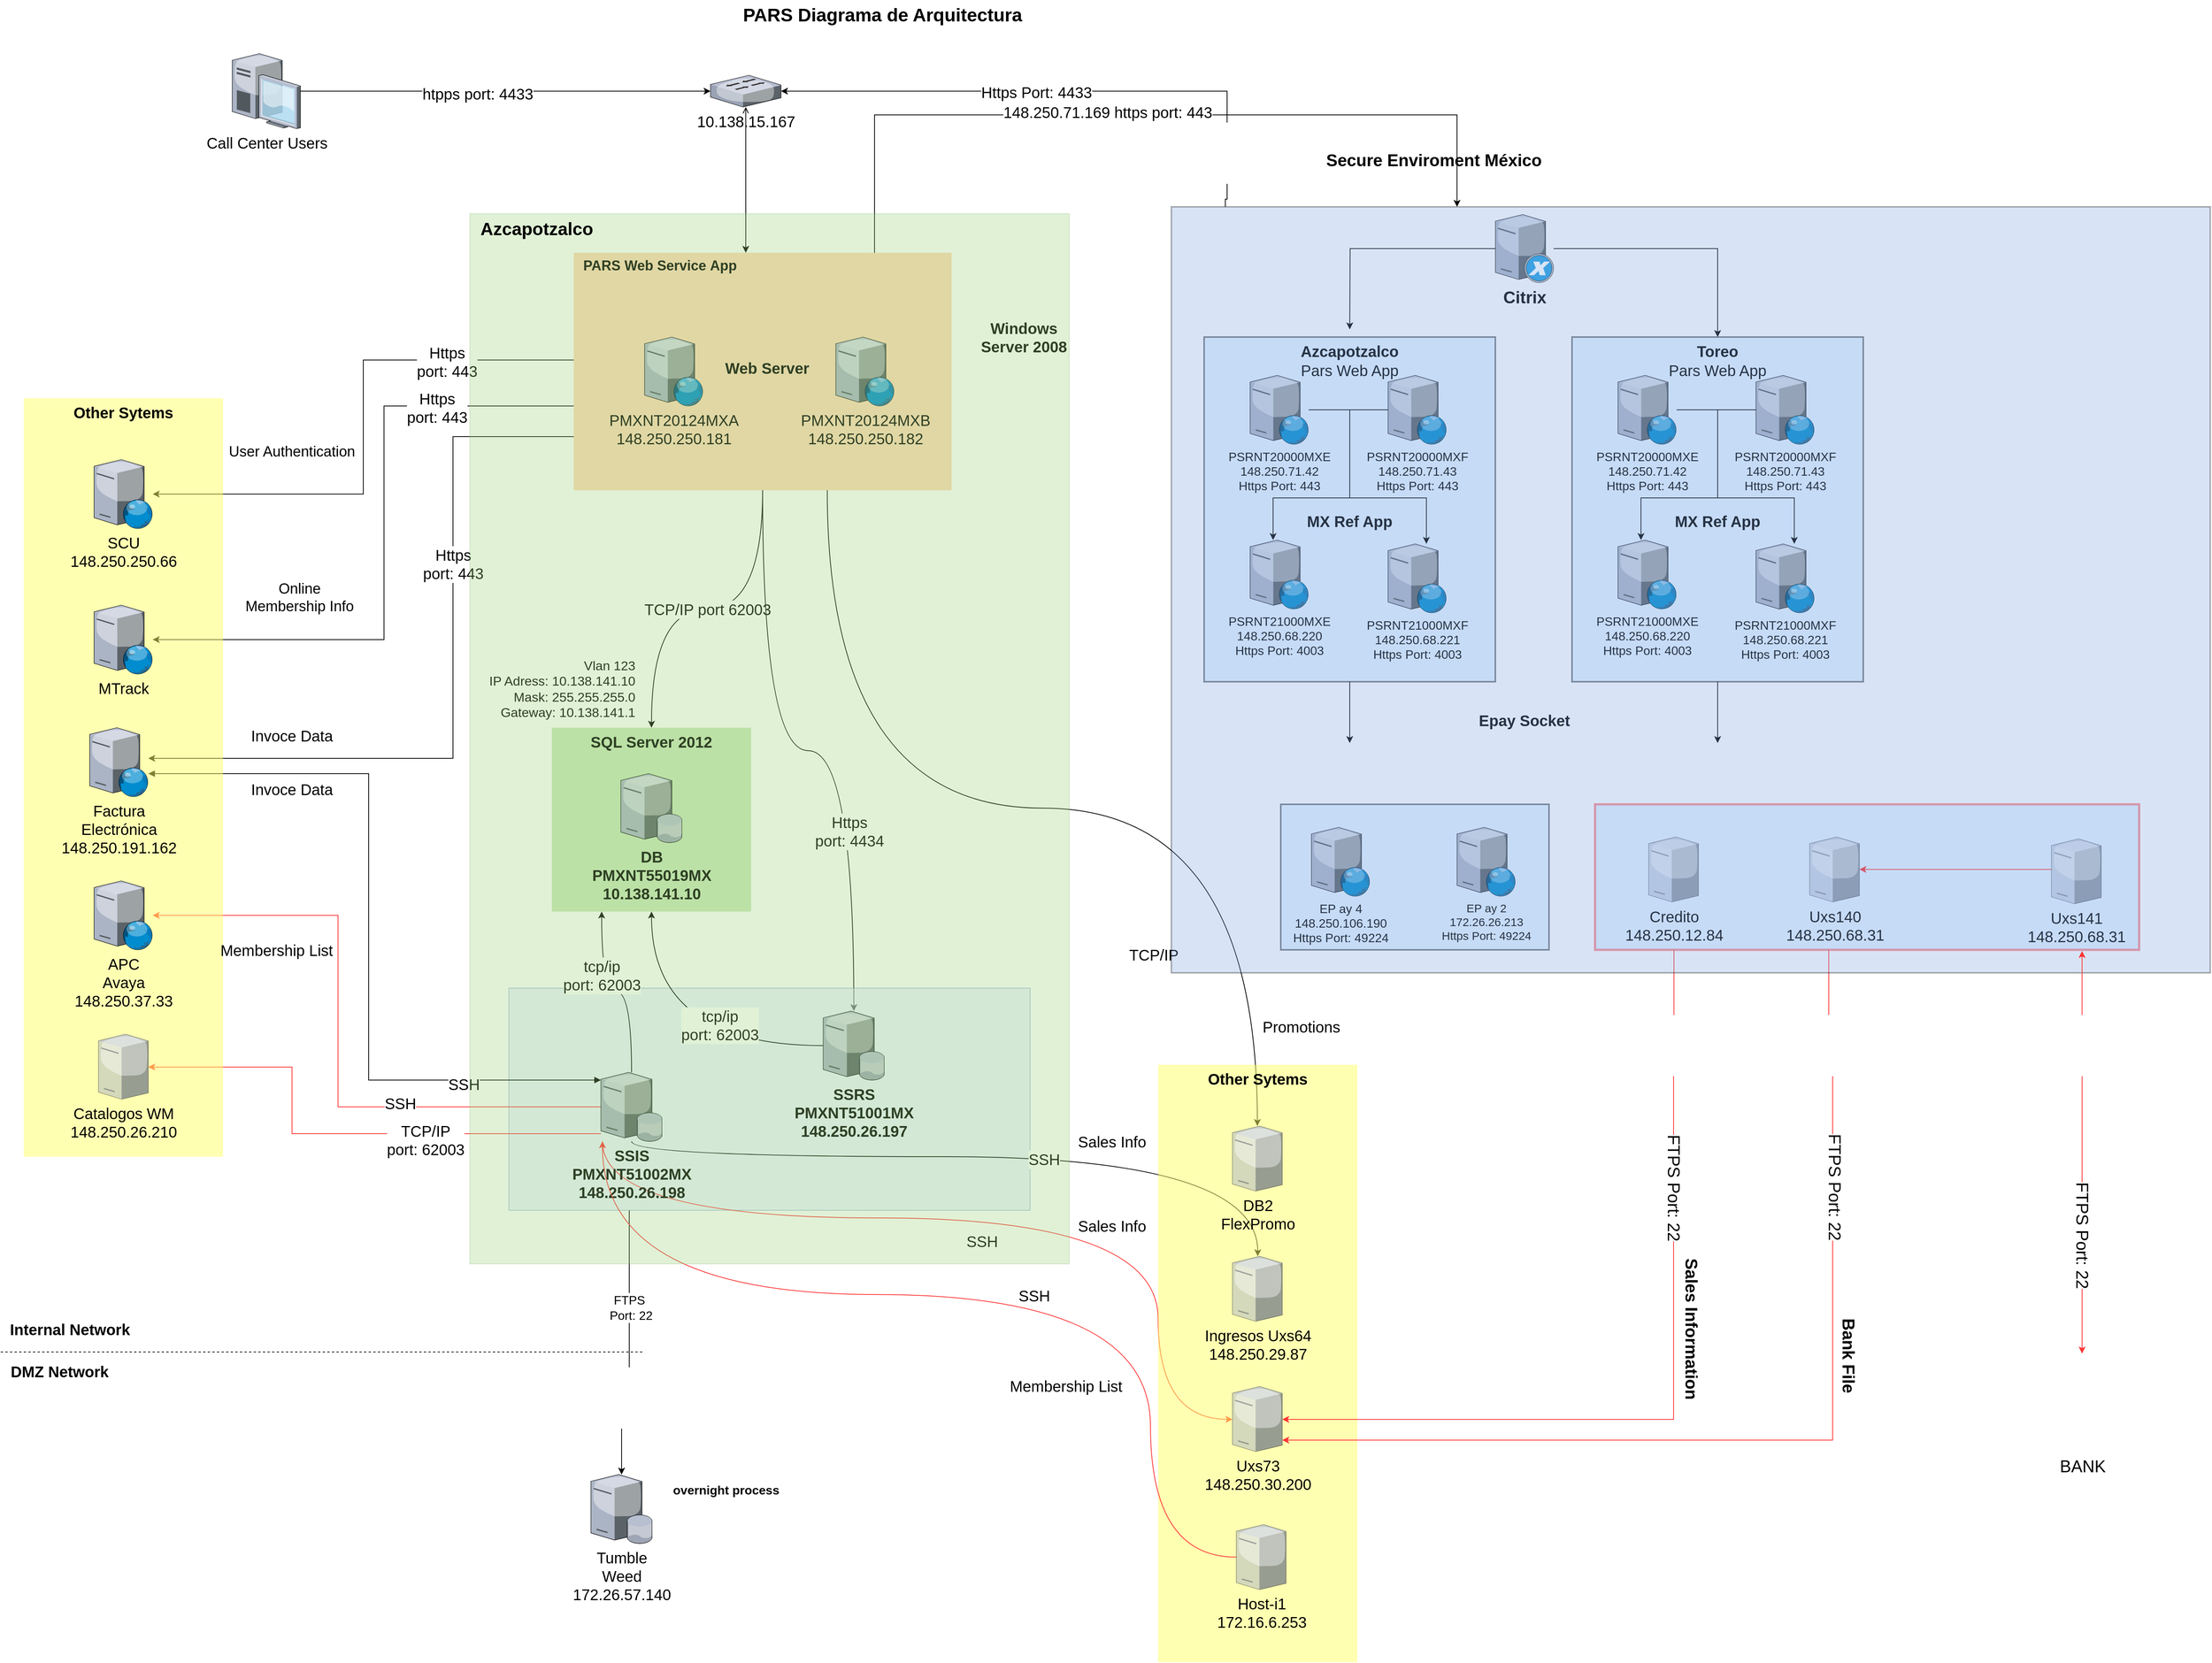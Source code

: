 <mxfile version="13.7.1" type="github">
  <diagram name="Page-1" id="e3a06f82-3646-2815-327d-82caf3d4e204">
    <mxGraphModel dx="2791.5" dy="580" grid="1" gridSize="10" guides="1" tooltips="1" connect="1" arrows="1" fold="1" page="1" pageScale="1.5" pageWidth="1169" pageHeight="826" background="none" math="0" shadow="0">
      <root>
        <mxCell id="0" style=";html=1;" />
        <mxCell id="1" style=";html=1;" parent="0" />
        <mxCell id="NW1HPPaaWauUturvedQY-13" value="TCP/IP port 62003" style="edgeStyle=orthogonalEdgeStyle;orthogonalLoop=1;jettySize=auto;html=1;fontSize=20;curved=1;" edge="1" parent="1" source="6a7d8f32e03d9370-61" target="NW1HPPaaWauUturvedQY-11">
          <mxGeometry relative="1" as="geometry" />
        </mxCell>
        <mxCell id="NW1HPPaaWauUturvedQY-23" style="edgeStyle=orthogonalEdgeStyle;curved=1;orthogonalLoop=1;jettySize=auto;html=1;fontSize=20;" edge="1" parent="1" source="6a7d8f32e03d9370-61" target="NW1HPPaaWauUturvedQY-17">
          <mxGeometry relative="1" as="geometry" />
        </mxCell>
        <mxCell id="NW1HPPaaWauUturvedQY-57" value="Https&lt;br&gt;port: 4434" style="edgeLabel;html=1;align=center;verticalAlign=middle;resizable=0;points=[];fontSize=20;" vertex="1" connectable="0" parent="NW1HPPaaWauUturvedQY-23">
          <mxGeometry x="0.41" y="-6" relative="1" as="geometry">
            <mxPoint as="offset" />
          </mxGeometry>
        </mxCell>
        <mxCell id="NW1HPPaaWauUturvedQY-29" style="edgeStyle=orthogonalEdgeStyle;curved=1;orthogonalLoop=1;jettySize=auto;html=1;fontSize=20;exitX=0.671;exitY=1;exitDx=0;exitDy=0;exitPerimeter=0;" edge="1" parent="1" source="6a7d8f32e03d9370-61" target="NW1HPPaaWauUturvedQY-25">
          <mxGeometry relative="1" as="geometry" />
        </mxCell>
        <mxCell id="NW1HPPaaWauUturvedQY-33" value="TCP/IP" style="edgeLabel;html=1;align=center;verticalAlign=middle;resizable=0;points=[];fontSize=20;" vertex="1" connectable="0" parent="NW1HPPaaWauUturvedQY-29">
          <mxGeometry x="0.208" y="-31" relative="1" as="geometry">
            <mxPoint y="160" as="offset" />
          </mxGeometry>
        </mxCell>
        <mxCell id="NW1HPPaaWauUturvedQY-45" style="edgeStyle=orthogonalEdgeStyle;orthogonalLoop=1;jettySize=auto;html=1;fontSize=20;rounded=0;" edge="1" parent="1" source="6a7d8f32e03d9370-61" target="NW1HPPaaWauUturvedQY-39">
          <mxGeometry relative="1" as="geometry">
            <Array as="points">
              <mxPoint x="253" y="500" />
              <mxPoint x="253" y="675" />
            </Array>
          </mxGeometry>
        </mxCell>
        <mxCell id="NW1HPPaaWauUturvedQY-54" value="Https&lt;br&gt;port: 443" style="edgeLabel;html=1;align=center;verticalAlign=middle;resizable=0;points=[];fontSize=20;" vertex="1" connectable="0" parent="NW1HPPaaWauUturvedQY-45">
          <mxGeometry x="-0.539" y="2" relative="1" as="geometry">
            <mxPoint x="1" as="offset" />
          </mxGeometry>
        </mxCell>
        <mxCell id="NW1HPPaaWauUturvedQY-46" style="edgeStyle=orthogonalEdgeStyle;orthogonalLoop=1;jettySize=auto;html=1;strokeColor=#000000;fontSize=20;rounded=0;" edge="1" parent="1" source="6a7d8f32e03d9370-61" target="NW1HPPaaWauUturvedQY-40">
          <mxGeometry relative="1" as="geometry">
            <Array as="points">
              <mxPoint x="280" y="560" />
              <mxPoint x="280" y="865" />
            </Array>
          </mxGeometry>
        </mxCell>
        <mxCell id="NW1HPPaaWauUturvedQY-55" value="Https&lt;br&gt;port: 443" style="edgeLabel;html=1;align=center;verticalAlign=middle;resizable=0;points=[];fontSize=20;" vertex="1" connectable="0" parent="NW1HPPaaWauUturvedQY-46">
          <mxGeometry x="-0.58" y="2" relative="1" as="geometry">
            <mxPoint x="1" as="offset" />
          </mxGeometry>
        </mxCell>
        <mxCell id="NW1HPPaaWauUturvedQY-47" style="edgeStyle=orthogonalEdgeStyle;rounded=0;orthogonalLoop=1;jettySize=auto;html=1;strokeColor=#000000;fontSize=20;" edge="1" parent="1" source="6a7d8f32e03d9370-61" target="NW1HPPaaWauUturvedQY-41">
          <mxGeometry relative="1" as="geometry">
            <Array as="points">
              <mxPoint x="370" y="600" />
              <mxPoint x="370" y="1020" />
            </Array>
          </mxGeometry>
        </mxCell>
        <mxCell id="NW1HPPaaWauUturvedQY-56" value="Https&lt;br&gt;port: 443" style="edgeLabel;html=1;align=center;verticalAlign=middle;resizable=0;points=[];fontSize=20;" vertex="1" connectable="0" parent="NW1HPPaaWauUturvedQY-47">
          <mxGeometry x="-0.338" relative="1" as="geometry">
            <mxPoint y="1" as="offset" />
          </mxGeometry>
        </mxCell>
        <mxCell id="NW1HPPaaWauUturvedQY-104" style="edgeStyle=orthogonalEdgeStyle;rounded=0;orthogonalLoop=1;jettySize=auto;html=1;startArrow=none;startFill=0;endArrow=classic;endFill=1;strokeColor=#000000;fontSize=16;" edge="1" parent="1" source="6a7d8f32e03d9370-61" target="NW1HPPaaWauUturvedQY-98">
          <mxGeometry relative="1" as="geometry">
            <Array as="points">
              <mxPoint x="920" y="180" />
              <mxPoint x="1680" y="180" />
            </Array>
          </mxGeometry>
        </mxCell>
        <mxCell id="NW1HPPaaWauUturvedQY-107" value="148.250.71.169 https port: 443" style="edgeLabel;html=1;align=center;verticalAlign=middle;resizable=0;points=[];fontSize=20;" vertex="1" connectable="0" parent="NW1HPPaaWauUturvedQY-104">
          <mxGeometry x="-0.087" y="4" relative="1" as="geometry">
            <mxPoint as="offset" />
          </mxGeometry>
        </mxCell>
        <mxCell id="6a7d8f32e03d9370-61" value="&amp;nbsp; &lt;b&gt;PARS Web Service&amp;nbsp;App&lt;/b&gt;" style="whiteSpace=wrap;html=1;fontSize=18;strokeColor=none;verticalAlign=top;align=left;opacity=50;fillColor=#FFB570;" parent="1" vertex="1">
          <mxGeometry x="527.5" y="360" width="493" height="310" as="geometry" />
        </mxCell>
        <mxCell id="6a7d8f32e03d9370-62" value="PARS Diagrama de Arquitectura" style="text;strokeColor=none;fillColor=none;html=1;fontSize=24;fontStyle=1;verticalAlign=middle;align=center;" parent="1" vertex="1">
          <mxGeometry x="499" y="30" width="861" height="40" as="geometry" />
        </mxCell>
        <mxCell id="NW1HPPaaWauUturvedQY-3" style="edgeStyle=orthogonalEdgeStyle;rounded=0;orthogonalLoop=1;jettySize=auto;html=1;fontSize=20;" edge="1" parent="1" source="NW1HPPaaWauUturvedQY-1" target="NW1HPPaaWauUturvedQY-2">
          <mxGeometry relative="1" as="geometry" />
        </mxCell>
        <mxCell id="NW1HPPaaWauUturvedQY-4" value="htpps port: 4433" style="edgeLabel;html=1;align=center;verticalAlign=middle;resizable=0;points=[];fontSize=20;" vertex="1" connectable="0" parent="NW1HPPaaWauUturvedQY-3">
          <mxGeometry x="0.0" y="-37" relative="1" as="geometry">
            <mxPoint x="-37" y="-34" as="offset" />
          </mxGeometry>
        </mxCell>
        <mxCell id="NW1HPPaaWauUturvedQY-1" value="Call Center Users" style="verticalLabelPosition=bottom;aspect=fixed;html=1;verticalAlign=top;strokeColor=none;align=center;outlineConnect=0;shape=mxgraph.citrix.desktop;fontSize=20;" vertex="1" parent="1">
          <mxGeometry x="82" y="100" width="89" height="98" as="geometry" />
        </mxCell>
        <mxCell id="NW1HPPaaWauUturvedQY-59" style="edgeStyle=orthogonalEdgeStyle;rounded=0;orthogonalLoop=1;jettySize=auto;html=1;startArrow=open;startFill=0;fontSize=20;" edge="1" parent="1" source="NW1HPPaaWauUturvedQY-2" target="6a7d8f32e03d9370-61">
          <mxGeometry relative="1" as="geometry">
            <Array as="points">
              <mxPoint x="752" y="310" />
              <mxPoint x="752" y="310" />
            </Array>
          </mxGeometry>
        </mxCell>
        <mxCell id="NW1HPPaaWauUturvedQY-2" value="10.138.15.167" style="verticalLabelPosition=bottom;aspect=fixed;html=1;verticalAlign=top;strokeColor=none;align=center;outlineConnect=0;shape=mxgraph.citrix.switch;fontSize=20;" vertex="1" parent="1">
          <mxGeometry x="706" y="128.25" width="92" height="41.5" as="geometry" />
        </mxCell>
        <mxCell id="NW1HPPaaWauUturvedQY-101" style="edgeStyle=orthogonalEdgeStyle;rounded=0;orthogonalLoop=1;jettySize=auto;html=1;startArrow=none;startFill=0;endArrow=classic;endFill=1;fontSize=20;" edge="1" parent="1" source="NW1HPPaaWauUturvedQY-5" target="NW1HPPaaWauUturvedQY-2">
          <mxGeometry relative="1" as="geometry">
            <Array as="points">
              <mxPoint x="1380" y="149" />
            </Array>
          </mxGeometry>
        </mxCell>
        <mxCell id="NW1HPPaaWauUturvedQY-106" value="Https Port: 4433" style="edgeLabel;html=1;align=center;verticalAlign=middle;resizable=0;points=[];fontSize=20;" vertex="1" connectable="0" parent="NW1HPPaaWauUturvedQY-101">
          <mxGeometry x="-0.065" y="1" relative="1" as="geometry">
            <mxPoint x="1" as="offset" />
          </mxGeometry>
        </mxCell>
        <mxCell id="NW1HPPaaWauUturvedQY-144" style="edgeStyle=orthogonalEdgeStyle;rounded=0;orthogonalLoop=1;jettySize=auto;html=1;entryX=0.052;entryY=0;entryDx=0;entryDy=0;entryPerimeter=0;startArrow=none;startFill=0;endArrow=none;endFill=0;strokeColor=#000000;fontSize=20;" edge="1" parent="1" source="NW1HPPaaWauUturvedQY-5" target="NW1HPPaaWauUturvedQY-98">
          <mxGeometry relative="1" as="geometry" />
        </mxCell>
        <mxCell id="NW1HPPaaWauUturvedQY-5" value="" style="shape=image;html=1;verticalAlign=top;verticalLabelPosition=bottom;labelBackgroundColor=#ffffff;imageAspect=0;aspect=fixed;image=https://cdn3.iconfinder.com/data/icons/security-flat-2-1/512/wall__fire__bricks_-128.png;fontSize=20;" vertex="1" parent="1">
          <mxGeometry x="1340" y="190" width="80" height="80" as="geometry" />
        </mxCell>
        <mxCell id="NW1HPPaaWauUturvedQY-7" value="PMXNT20124MXA&lt;br style=&quot;font-size: 20px;&quot;&gt;148.250.250.181" style="verticalLabelPosition=bottom;aspect=fixed;html=1;verticalAlign=top;strokeColor=none;align=center;outlineConnect=0;shape=mxgraph.citrix.web_server;fillColor=none;fontSize=20;" vertex="1" parent="1">
          <mxGeometry x="620" y="470" width="76.5" height="90" as="geometry" />
        </mxCell>
        <mxCell id="NW1HPPaaWauUturvedQY-8" value="PMXNT20124MXB&lt;br style=&quot;font-size: 20px;&quot;&gt;148.250.250.182" style="verticalLabelPosition=bottom;aspect=fixed;html=1;verticalAlign=top;strokeColor=none;align=center;outlineConnect=0;shape=mxgraph.citrix.web_server;fillColor=none;fontSize=20;" vertex="1" parent="1">
          <mxGeometry x="869.5" y="470" width="76.5" height="90" as="geometry" />
        </mxCell>
        <mxCell id="NW1HPPaaWauUturvedQY-9" value="Web Server" style="text;html=1;strokeColor=none;fillColor=none;align=center;verticalAlign=middle;whiteSpace=wrap;rounded=0;fontSize=20;fontStyle=1" vertex="1" parent="1">
          <mxGeometry x="720" y="500" width="120" height="20" as="geometry" />
        </mxCell>
        <mxCell id="NW1HPPaaWauUturvedQY-10" value="Windows Server 2008" style="text;html=1;strokeColor=none;fillColor=none;align=center;verticalAlign=middle;whiteSpace=wrap;rounded=0;fontSize=20;fontStyle=1" vertex="1" parent="1">
          <mxGeometry x="1040" y="460" width="150" height="20" as="geometry" />
        </mxCell>
        <mxCell id="NW1HPPaaWauUturvedQY-11" value="&lt;b&gt;&lt;font style=&quot;font-size: 20px&quot;&gt;SQL Server 2012&lt;/font&gt;&lt;/b&gt;" style="whiteSpace=wrap;html=1;fontSize=18;strokeColor=none;verticalAlign=top;align=center;fillColor=#97D077;opacity=50;" vertex="1" parent="1">
          <mxGeometry x="499" y="980" width="260" height="240" as="geometry" />
        </mxCell>
        <mxCell id="NW1HPPaaWauUturvedQY-12" value="&lt;b&gt;DB&lt;br&gt;PMXNT55019MX&lt;br&gt;10.138.141.10&lt;/b&gt;" style="verticalLabelPosition=bottom;aspect=fixed;html=1;verticalAlign=top;strokeColor=none;align=center;outlineConnect=0;shape=mxgraph.citrix.database_server;fillColor=#97D077;fontSize=20;" vertex="1" parent="1">
          <mxGeometry x="589" y="1040" width="80" height="90" as="geometry" />
        </mxCell>
        <mxCell id="NW1HPPaaWauUturvedQY-14" value="Vlan 123&lt;br style=&quot;font-size: 17px;&quot;&gt;IP Adress: 10.138.141.10&lt;br style=&quot;font-size: 17px;&quot;&gt;Mask: 255.255.255.0&lt;br style=&quot;font-size: 17px;&quot;&gt;Gateway: 10.138.141.1" style="text;html=1;strokeColor=none;fillColor=none;align=right;verticalAlign=middle;whiteSpace=wrap;rounded=0;fontSize=17;" vertex="1" parent="1">
          <mxGeometry x="360" y="920" width="250" height="20" as="geometry" />
        </mxCell>
        <mxCell id="NW1HPPaaWauUturvedQY-133" style="edgeStyle=orthogonalEdgeStyle;rounded=0;orthogonalLoop=1;jettySize=auto;html=1;startArrow=none;startFill=0;endArrow=none;endFill=0;fontSize=20;" edge="1" parent="1" source="NW1HPPaaWauUturvedQY-15" target="NW1HPPaaWauUturvedQY-130">
          <mxGeometry relative="1" as="geometry">
            <Array as="points">
              <mxPoint x="600" y="1640" />
              <mxPoint x="600" y="1640" />
            </Array>
          </mxGeometry>
        </mxCell>
        <mxCell id="NW1HPPaaWauUturvedQY-135" value="FTPS&amp;nbsp;&lt;br style=&quot;font-size: 16px;&quot;&gt;Port: 22" style="edgeLabel;html=1;align=center;verticalAlign=middle;resizable=0;points=[];fontSize=16;" vertex="1" connectable="0" parent="NW1HPPaaWauUturvedQY-133">
          <mxGeometry x="0.242" y="2" relative="1" as="geometry">
            <mxPoint y="-1" as="offset" />
          </mxGeometry>
        </mxCell>
        <mxCell id="NW1HPPaaWauUturvedQY-15" value="" style="whiteSpace=wrap;html=1;fontSize=18;strokeColor=#6c8ebf;verticalAlign=top;align=center;fillColor=#dae8fc;opacity=50;imageAspect=1;connectable=1;allowArrows=1;recursiveResize=0;expand=1;gradientDirection=north;" vertex="1" parent="1">
          <mxGeometry x="443" y="1320" width="680" height="290" as="geometry" />
        </mxCell>
        <mxCell id="NW1HPPaaWauUturvedQY-19" style="edgeStyle=orthogonalEdgeStyle;curved=1;orthogonalLoop=1;jettySize=auto;html=1;entryX=0.25;entryY=1;entryDx=0;entryDy=0;fontSize=17;" edge="1" parent="1" source="NW1HPPaaWauUturvedQY-16" target="NW1HPPaaWauUturvedQY-11">
          <mxGeometry relative="1" as="geometry" />
        </mxCell>
        <mxCell id="NW1HPPaaWauUturvedQY-20" value="tcp/ip&lt;br style=&quot;font-size: 20px;&quot;&gt;port: 62003" style="edgeLabel;html=1;align=center;verticalAlign=middle;resizable=0;points=[];fontSize=20;" vertex="1" connectable="0" parent="NW1HPPaaWauUturvedQY-19">
          <mxGeometry x="0.342" relative="1" as="geometry">
            <mxPoint y="1" as="offset" />
          </mxGeometry>
        </mxCell>
        <mxCell id="NW1HPPaaWauUturvedQY-31" style="edgeStyle=orthogonalEdgeStyle;curved=1;orthogonalLoop=1;jettySize=auto;html=1;fontSize=20;strokeColor=#FF3333;" edge="1" parent="1" source="NW1HPPaaWauUturvedQY-16" target="NW1HPPaaWauUturvedQY-27">
          <mxGeometry relative="1" as="geometry">
            <Array as="points">
              <mxPoint x="565" y="1620" />
              <mxPoint x="1290" y="1620" />
              <mxPoint x="1290" y="1883" />
            </Array>
          </mxGeometry>
        </mxCell>
        <mxCell id="NW1HPPaaWauUturvedQY-35" value="SSH" style="edgeLabel;html=1;align=center;verticalAlign=middle;resizable=0;points=[];fontSize=20;" vertex="1" connectable="0" parent="NW1HPPaaWauUturvedQY-31">
          <mxGeometry x="0.197" y="-1" relative="1" as="geometry">
            <mxPoint x="-114.3" y="28.93" as="offset" />
          </mxGeometry>
        </mxCell>
        <mxCell id="NW1HPPaaWauUturvedQY-48" style="edgeStyle=orthogonalEdgeStyle;rounded=0;orthogonalLoop=1;jettySize=auto;html=1;strokeColor=#000000;fontSize=20;startArrow=block;startFill=1;endArrow=block;endFill=1;" edge="1" parent="1" source="NW1HPPaaWauUturvedQY-16" target="NW1HPPaaWauUturvedQY-41">
          <mxGeometry relative="1" as="geometry">
            <Array as="points">
              <mxPoint x="260" y="1440" />
              <mxPoint x="260" y="1040" />
            </Array>
          </mxGeometry>
        </mxCell>
        <mxCell id="NW1HPPaaWauUturvedQY-53" value="SSH" style="edgeLabel;html=1;align=center;verticalAlign=middle;resizable=0;points=[];fontSize=20;" vertex="1" connectable="0" parent="NW1HPPaaWauUturvedQY-48">
          <mxGeometry x="-0.638" y="5" relative="1" as="geometry">
            <mxPoint as="offset" />
          </mxGeometry>
        </mxCell>
        <mxCell id="NW1HPPaaWauUturvedQY-49" style="edgeStyle=orthogonalEdgeStyle;rounded=0;orthogonalLoop=1;jettySize=auto;html=1;fontSize=20;strokeColor=#FF3333;" edge="1" parent="1" source="NW1HPPaaWauUturvedQY-16" target="NW1HPPaaWauUturvedQY-42">
          <mxGeometry relative="1" as="geometry">
            <Array as="points">
              <mxPoint x="220" y="1475" />
              <mxPoint x="220" y="1225" />
            </Array>
          </mxGeometry>
        </mxCell>
        <mxCell id="NW1HPPaaWauUturvedQY-51" value="SSH" style="edgeLabel;html=1;align=center;verticalAlign=middle;resizable=0;points=[];fontSize=20;" vertex="1" connectable="0" parent="NW1HPPaaWauUturvedQY-49">
          <mxGeometry x="-0.371" y="-5" relative="1" as="geometry">
            <mxPoint as="offset" />
          </mxGeometry>
        </mxCell>
        <mxCell id="NW1HPPaaWauUturvedQY-50" style="edgeStyle=orthogonalEdgeStyle;rounded=0;orthogonalLoop=1;jettySize=auto;html=1;fontSize=20;strokeColor=#FF3333;" edge="1" parent="1" source="NW1HPPaaWauUturvedQY-16" target="NW1HPPaaWauUturvedQY-38">
          <mxGeometry relative="1" as="geometry">
            <Array as="points">
              <mxPoint x="160" y="1510" />
              <mxPoint x="160" y="1423" />
            </Array>
          </mxGeometry>
        </mxCell>
        <mxCell id="NW1HPPaaWauUturvedQY-52" value="TCP/IP&lt;br&gt;port: 62003" style="edgeLabel;html=1;align=center;verticalAlign=middle;resizable=0;points=[];fontSize=20;" vertex="1" connectable="0" parent="NW1HPPaaWauUturvedQY-50">
          <mxGeometry x="-0.323" y="8" relative="1" as="geometry">
            <mxPoint as="offset" />
          </mxGeometry>
        </mxCell>
        <mxCell id="NW1HPPaaWauUturvedQY-141" style="edgeStyle=orthogonalEdgeStyle;orthogonalLoop=1;jettySize=auto;html=1;startArrow=none;startFill=0;endArrow=classic;endFill=1;strokeColor=#000000;fontSize=20;curved=1;" edge="1" parent="1" source="NW1HPPaaWauUturvedQY-16" target="NW1HPPaaWauUturvedQY-26">
          <mxGeometry relative="1" as="geometry">
            <Array as="points">
              <mxPoint x="603" y="1540" />
              <mxPoint x="1420" y="1540" />
            </Array>
          </mxGeometry>
        </mxCell>
        <mxCell id="NW1HPPaaWauUturvedQY-142" value="SSH" style="edgeLabel;html=1;align=center;verticalAlign=middle;resizable=0;points=[];fontSize=20;" vertex="1" connectable="0" parent="NW1HPPaaWauUturvedQY-141">
          <mxGeometry x="0.272" y="-8" relative="1" as="geometry">
            <mxPoint x="-57.63" y="-5.57" as="offset" />
          </mxGeometry>
        </mxCell>
        <mxCell id="NW1HPPaaWauUturvedQY-16" value="&lt;b&gt;SSIS&lt;br&gt;PMXNT51002MX&lt;br&gt;148.250.26.198&lt;/b&gt;" style="verticalLabelPosition=bottom;aspect=fixed;html=1;verticalAlign=top;strokeColor=none;align=center;outlineConnect=0;shape=mxgraph.citrix.database_server;fillColor=#97D077;fontSize=20;" vertex="1" parent="1">
          <mxGeometry x="563" y="1430" width="80" height="90" as="geometry" />
        </mxCell>
        <mxCell id="NW1HPPaaWauUturvedQY-18" style="edgeStyle=orthogonalEdgeStyle;curved=1;orthogonalLoop=1;jettySize=auto;html=1;entryX=0.5;entryY=1;entryDx=0;entryDy=0;fontSize=17;" edge="1" parent="1" source="NW1HPPaaWauUturvedQY-17" target="NW1HPPaaWauUturvedQY-11">
          <mxGeometry relative="1" as="geometry" />
        </mxCell>
        <mxCell id="NW1HPPaaWauUturvedQY-21" value="tcp/ip&lt;br&gt;port: 62003" style="edgeLabel;html=1;align=center;verticalAlign=middle;resizable=0;points=[];fontSize=20;" vertex="1" connectable="0" parent="NW1HPPaaWauUturvedQY-18">
          <mxGeometry x="-0.321" y="-27" relative="1" as="geometry">
            <mxPoint as="offset" />
          </mxGeometry>
        </mxCell>
        <mxCell id="NW1HPPaaWauUturvedQY-17" value="&lt;b&gt;SSRS&lt;br&gt;PMXNT51001MX&lt;br&gt;148.250.26.197&lt;/b&gt;" style="verticalLabelPosition=bottom;aspect=fixed;html=1;verticalAlign=top;strokeColor=none;align=center;outlineConnect=0;shape=mxgraph.citrix.database_server;fillColor=#97D077;fontSize=20;" vertex="1" parent="1">
          <mxGeometry x="853" y="1350" width="80" height="90" as="geometry" />
        </mxCell>
        <mxCell id="NW1HPPaaWauUturvedQY-24" value="&lt;b&gt;&lt;font style=&quot;font-size: 20px&quot;&gt;Other Sytems&lt;br&gt;&lt;/font&gt;&lt;/b&gt;" style="whiteSpace=wrap;html=1;fontSize=18;strokeColor=none;verticalAlign=top;align=center;opacity=50;fillColor=#FFFF66;" vertex="1" parent="1">
          <mxGeometry x="1290" y="1420" width="260" height="780" as="geometry" />
        </mxCell>
        <mxCell id="NW1HPPaaWauUturvedQY-25" value="DB2&lt;br&gt;FlexPromo" style="verticalLabelPosition=bottom;aspect=fixed;html=1;verticalAlign=top;strokeColor=none;align=center;outlineConnect=0;shape=mxgraph.citrix.tower_server;fillColor=#97D077;gradientColor=none;fontSize=20;opacity=50;" vertex="1" parent="1">
          <mxGeometry x="1387" y="1500" width="65" height="85" as="geometry" />
        </mxCell>
        <mxCell id="NW1HPPaaWauUturvedQY-26" value="Ingresos Uxs64&lt;br&gt;148.250.29.87" style="verticalLabelPosition=bottom;aspect=fixed;html=1;verticalAlign=top;strokeColor=none;align=center;outlineConnect=0;shape=mxgraph.citrix.tower_server;gradientColor=none;fontSize=20;opacity=50;fillColor=#FFFF66;" vertex="1" parent="1">
          <mxGeometry x="1387" y="1670" width="65" height="85" as="geometry" />
        </mxCell>
        <mxCell id="NW1HPPaaWauUturvedQY-27" value="Uxs73&lt;br&gt;148.250.30.200" style="verticalLabelPosition=bottom;aspect=fixed;html=1;verticalAlign=top;strokeColor=none;align=center;outlineConnect=0;shape=mxgraph.citrix.tower_server;fillColor=#97D077;gradientColor=none;fontSize=20;opacity=50;" vertex="1" parent="1">
          <mxGeometry x="1387" y="1840" width="65" height="85" as="geometry" />
        </mxCell>
        <mxCell id="NW1HPPaaWauUturvedQY-32" style="edgeStyle=orthogonalEdgeStyle;orthogonalLoop=1;jettySize=auto;html=1;strokeColor=#FF3333;fontSize=20;curved=1;" edge="1" parent="1" source="NW1HPPaaWauUturvedQY-28" target="NW1HPPaaWauUturvedQY-16">
          <mxGeometry relative="1" as="geometry">
            <Array as="points">
              <mxPoint x="1280" y="2063" />
              <mxPoint x="1280" y="1720" />
              <mxPoint x="565" y="1720" />
            </Array>
          </mxGeometry>
        </mxCell>
        <mxCell id="NW1HPPaaWauUturvedQY-36" value="SSH" style="edgeLabel;html=1;align=center;verticalAlign=middle;resizable=0;points=[];fontSize=20;" vertex="1" connectable="0" parent="NW1HPPaaWauUturvedQY-32">
          <mxGeometry x="-0.115" y="1" relative="1" as="geometry">
            <mxPoint x="-1" as="offset" />
          </mxGeometry>
        </mxCell>
        <mxCell id="NW1HPPaaWauUturvedQY-28" value="Host-i1&lt;br&gt;172.16.6.253" style="verticalLabelPosition=bottom;aspect=fixed;html=1;verticalAlign=top;strokeColor=none;align=center;outlineConnect=0;shape=mxgraph.citrix.tower_server;fillColor=#97D077;gradientColor=none;fontSize=20;opacity=50;" vertex="1" parent="1">
          <mxGeometry x="1392" y="2020.25" width="65" height="85" as="geometry" />
        </mxCell>
        <mxCell id="NW1HPPaaWauUturvedQY-37" value="&lt;b&gt;&lt;font style=&quot;font-size: 20px&quot;&gt;Other Sytems&lt;br&gt;&lt;/font&gt;&lt;/b&gt;" style="whiteSpace=wrap;html=1;fontSize=18;strokeColor=none;verticalAlign=top;align=center;opacity=50;fillColor=#FFFF66;" vertex="1" parent="1">
          <mxGeometry x="-190" y="550" width="260" height="990" as="geometry" />
        </mxCell>
        <mxCell id="NW1HPPaaWauUturvedQY-38" value="Catalogos WM&lt;br&gt;148.250.26.210" style="verticalLabelPosition=bottom;aspect=fixed;html=1;verticalAlign=top;strokeColor=none;align=center;outlineConnect=0;shape=mxgraph.citrix.tower_server;fillColor=#97D077;gradientColor=none;fontSize=20;opacity=50;" vertex="1" parent="1">
          <mxGeometry x="-92.5" y="1380" width="65" height="85" as="geometry" />
        </mxCell>
        <mxCell id="NW1HPPaaWauUturvedQY-39" value="SCU&lt;br style=&quot;font-size: 20px;&quot;&gt;148.250.250.66" style="verticalLabelPosition=bottom;aspect=fixed;html=1;verticalAlign=top;strokeColor=none;align=center;outlineConnect=0;shape=mxgraph.citrix.web_server;fillColor=none;fontSize=20;" vertex="1" parent="1">
          <mxGeometry x="-98.25" y="630" width="76.5" height="90" as="geometry" />
        </mxCell>
        <mxCell id="NW1HPPaaWauUturvedQY-40" value="MTrack" style="verticalLabelPosition=bottom;aspect=fixed;html=1;verticalAlign=top;strokeColor=none;align=center;outlineConnect=0;shape=mxgraph.citrix.web_server;fillColor=none;fontSize=20;" vertex="1" parent="1">
          <mxGeometry x="-98.25" y="820" width="76.5" height="90" as="geometry" />
        </mxCell>
        <mxCell id="NW1HPPaaWauUturvedQY-41" value="Factura&lt;br style=&quot;font-size: 20px;&quot;&gt;Electrónica&lt;br style=&quot;font-size: 20px;&quot;&gt;148.250.191.162" style="verticalLabelPosition=bottom;aspect=fixed;html=1;verticalAlign=top;strokeColor=none;align=center;outlineConnect=0;shape=mxgraph.citrix.web_server;fillColor=none;fontSize=20;" vertex="1" parent="1">
          <mxGeometry x="-104" y="980" width="76.5" height="90" as="geometry" />
        </mxCell>
        <mxCell id="NW1HPPaaWauUturvedQY-42" value="APC&lt;br style=&quot;font-size: 20px;&quot;&gt;Avaya&lt;br style=&quot;font-size: 20px;&quot;&gt;148.250.37.33" style="verticalLabelPosition=bottom;aspect=fixed;html=1;verticalAlign=top;strokeColor=none;align=center;outlineConnect=0;shape=mxgraph.citrix.web_server;fillColor=none;fontSize=20;" vertex="1" parent="1">
          <mxGeometry x="-98.25" y="1180" width="76.5" height="90" as="geometry" />
        </mxCell>
        <mxCell id="NW1HPPaaWauUturvedQY-86" style="edgeStyle=orthogonalEdgeStyle;rounded=0;orthogonalLoop=1;jettySize=auto;html=1;startArrow=none;startFill=0;endArrow=classic;endFill=1;strokeColor=#000000;fontSize=16;" edge="1" parent="1" source="NW1HPPaaWauUturvedQY-60">
          <mxGeometry relative="1" as="geometry">
            <mxPoint x="1540" y="1000" as="targetPoint" />
          </mxGeometry>
        </mxCell>
        <mxCell id="NW1HPPaaWauUturvedQY-60" value="&lt;font style=&quot;font-size: 20px&quot;&gt;&lt;b&gt;Azcapotzalco&lt;/b&gt;&lt;br&gt;Pars Web App&lt;br&gt;&lt;/font&gt;" style="whiteSpace=wrap;html=1;fontSize=18;verticalAlign=top;align=center;opacity=50;fillColor=#CCE5FF;strokeWidth=2;" vertex="1" parent="1">
          <mxGeometry x="1350" y="470" width="380" height="450" as="geometry" />
        </mxCell>
        <mxCell id="NW1HPPaaWauUturvedQY-62" value="&lt;b&gt;&lt;font style=&quot;font-size: 20px&quot;&gt;&lt;br&gt;&lt;/font&gt;&lt;/b&gt;" style="whiteSpace=wrap;html=1;fontSize=18;verticalAlign=top;align=center;opacity=50;fillColor=#CCE5FF;strokeWidth=2;" vertex="1" parent="1">
          <mxGeometry x="1450" y="1080" width="350" height="190" as="geometry" />
        </mxCell>
        <mxCell id="NW1HPPaaWauUturvedQY-116" style="edgeStyle=orthogonalEdgeStyle;rounded=0;orthogonalLoop=1;jettySize=auto;html=1;startArrow=none;startFill=0;endArrow=none;endFill=0;strokeColor=#FF3333;fontSize=22;" edge="1" parent="1" source="NW1HPPaaWauUturvedQY-63" target="NW1HPPaaWauUturvedQY-110">
          <mxGeometry relative="1" as="geometry">
            <Array as="points">
              <mxPoint x="2165" y="1300" />
              <mxPoint x="2165" y="1300" />
            </Array>
          </mxGeometry>
        </mxCell>
        <mxCell id="NW1HPPaaWauUturvedQY-117" style="edgeStyle=orthogonalEdgeStyle;rounded=0;orthogonalLoop=1;jettySize=auto;html=1;startArrow=none;startFill=0;endArrow=none;endFill=0;strokeColor=#FF3333;fontSize=22;" edge="1" parent="1" source="NW1HPPaaWauUturvedQY-63" target="NW1HPPaaWauUturvedQY-100">
          <mxGeometry relative="1" as="geometry">
            <Array as="points">
              <mxPoint x="1963" y="1313" />
              <mxPoint x="1963" y="1313" />
            </Array>
          </mxGeometry>
        </mxCell>
        <mxCell id="NW1HPPaaWauUturvedQY-63" value="&lt;b&gt;&lt;font style=&quot;font-size: 20px&quot;&gt;&lt;br&gt;&lt;/font&gt;&lt;/b&gt;" style="whiteSpace=wrap;html=1;fontSize=18;verticalAlign=top;align=center;opacity=50;fillColor=#CCE5FF;strokeColor=#FF3333;strokeWidth=3;" vertex="1" parent="1">
          <mxGeometry x="1860" y="1080" width="710" height="190" as="geometry" />
        </mxCell>
        <mxCell id="NW1HPPaaWauUturvedQY-90" style="edgeStyle=orthogonalEdgeStyle;rounded=0;orthogonalLoop=1;jettySize=auto;html=1;startArrow=none;startFill=0;endArrow=classic;endFill=1;strokeColor=#000000;fontSize=20;" edge="1" parent="1" source="NW1HPPaaWauUturvedQY-64">
          <mxGeometry relative="1" as="geometry">
            <mxPoint x="1540" y="460" as="targetPoint" />
          </mxGeometry>
        </mxCell>
        <mxCell id="NW1HPPaaWauUturvedQY-91" style="edgeStyle=orthogonalEdgeStyle;rounded=0;orthogonalLoop=1;jettySize=auto;html=1;entryX=0.5;entryY=0;entryDx=0;entryDy=0;startArrow=none;startFill=0;endArrow=classic;endFill=1;strokeColor=#000000;fontSize=20;" edge="1" parent="1" source="NW1HPPaaWauUturvedQY-64" target="NW1HPPaaWauUturvedQY-77">
          <mxGeometry relative="1" as="geometry" />
        </mxCell>
        <mxCell id="NW1HPPaaWauUturvedQY-64" value="Citrix" style="verticalLabelPosition=bottom;aspect=fixed;html=1;verticalAlign=top;strokeColor=none;align=center;outlineConnect=0;shape=mxgraph.citrix.xencenter;fillColor=#CCE5FF;gradientColor=none;fontSize=22;fontStyle=1" vertex="1" parent="1">
          <mxGeometry x="1730" y="310" width="76" height="89" as="geometry" />
        </mxCell>
        <mxCell id="NW1HPPaaWauUturvedQY-70" style="edgeStyle=orthogonalEdgeStyle;rounded=0;orthogonalLoop=1;jettySize=auto;html=1;startArrow=none;startFill=0;endArrow=none;endFill=0;strokeColor=#000000;fontSize=22;" edge="1" parent="1" source="NW1HPPaaWauUturvedQY-66" target="NW1HPPaaWauUturvedQY-67">
          <mxGeometry relative="1" as="geometry" />
        </mxCell>
        <mxCell id="NW1HPPaaWauUturvedQY-71" style="edgeStyle=orthogonalEdgeStyle;rounded=0;orthogonalLoop=1;jettySize=auto;html=1;startArrow=none;startFill=0;endArrow=classic;endFill=1;strokeColor=#000000;fontSize=22;" edge="1" parent="1" source="NW1HPPaaWauUturvedQY-66" target="NW1HPPaaWauUturvedQY-68">
          <mxGeometry relative="1" as="geometry">
            <Array as="points">
              <mxPoint x="1540" y="565" />
              <mxPoint x="1540" y="680" />
              <mxPoint x="1440" y="680" />
            </Array>
          </mxGeometry>
        </mxCell>
        <mxCell id="NW1HPPaaWauUturvedQY-66" value="PSRNT20000MXE&lt;br style=&quot;font-size: 16px;&quot;&gt;148.250.71.42&lt;br style=&quot;font-size: 16px;&quot;&gt;Https Port: 443" style="verticalLabelPosition=bottom;aspect=fixed;html=1;verticalAlign=top;strokeColor=none;align=center;outlineConnect=0;shape=mxgraph.citrix.web_server;fillColor=#CCE5FF;gradientColor=none;fontSize=16;" vertex="1" parent="1">
          <mxGeometry x="1410" y="520" width="76.5" height="90" as="geometry" />
        </mxCell>
        <mxCell id="NW1HPPaaWauUturvedQY-72" style="edgeStyle=orthogonalEdgeStyle;rounded=0;orthogonalLoop=1;jettySize=auto;html=1;startArrow=none;startFill=0;endArrow=classic;endFill=1;strokeColor=#000000;fontSize=22;" edge="1" parent="1" source="NW1HPPaaWauUturvedQY-67" target="NW1HPPaaWauUturvedQY-69">
          <mxGeometry relative="1" as="geometry">
            <Array as="points">
              <mxPoint x="1540" y="565" />
              <mxPoint x="1540" y="680" />
              <mxPoint x="1640" y="680" />
            </Array>
          </mxGeometry>
        </mxCell>
        <mxCell id="NW1HPPaaWauUturvedQY-67" value="&lt;span style=&quot;font-size: 16px;&quot;&gt;PSRNT20000MXF&lt;br style=&quot;font-size: 16px;&quot;&gt;&lt;/span&gt;&lt;span style=&quot;font-size: 16px;&quot;&gt;148.250.71.43&lt;/span&gt;&lt;br style=&quot;font-size: 16px;&quot;&gt;&lt;span style=&quot;font-size: 16px;&quot;&gt;Https Port: 443&lt;/span&gt;" style="verticalLabelPosition=bottom;aspect=fixed;html=1;verticalAlign=top;strokeColor=none;align=center;outlineConnect=0;shape=mxgraph.citrix.web_server;fillColor=#CCE5FF;gradientColor=none;fontSize=16;" vertex="1" parent="1">
          <mxGeometry x="1590" y="520" width="76.5" height="90" as="geometry" />
        </mxCell>
        <mxCell id="NW1HPPaaWauUturvedQY-68" value="&lt;span style=&quot;font-size: 16px;&quot;&gt;PSRNT21000MXE&lt;/span&gt;&lt;br style=&quot;font-size: 16px;&quot;&gt;&lt;span style=&quot;font-size: 16px;&quot;&gt;148.250.68.220&lt;/span&gt;&lt;br style=&quot;font-size: 16px;&quot;&gt;&lt;span style=&quot;font-size: 16px;&quot;&gt;Https Port: 4003&lt;/span&gt;" style="verticalLabelPosition=bottom;aspect=fixed;html=1;verticalAlign=top;strokeColor=none;align=center;outlineConnect=0;shape=mxgraph.citrix.web_server;fillColor=#CCE5FF;gradientColor=none;fontSize=16;" vertex="1" parent="1">
          <mxGeometry x="1410" y="735" width="76.5" height="90" as="geometry" />
        </mxCell>
        <mxCell id="NW1HPPaaWauUturvedQY-69" value="&lt;span style=&quot;font-size: 16px;&quot;&gt;PSRNT21000MXF&lt;/span&gt;&lt;br style=&quot;font-size: 16px;&quot;&gt;&lt;span style=&quot;font-size: 16px;&quot;&gt;148.250.68.221&lt;/span&gt;&lt;br style=&quot;font-size: 16px;&quot;&gt;&lt;span style=&quot;font-size: 16px;&quot;&gt;Https Port: 4003&lt;/span&gt;" style="verticalLabelPosition=bottom;aspect=fixed;html=1;verticalAlign=top;strokeColor=none;align=center;outlineConnect=0;shape=mxgraph.citrix.web_server;fillColor=#CCE5FF;gradientColor=none;fontSize=16;" vertex="1" parent="1">
          <mxGeometry x="1590" y="740" width="76.5" height="90" as="geometry" />
        </mxCell>
        <mxCell id="NW1HPPaaWauUturvedQY-73" value="MX Ref App" style="text;html=1;strokeColor=none;fillColor=none;align=center;verticalAlign=middle;whiteSpace=wrap;rounded=0;fontSize=20;fontStyle=1" vertex="1" parent="1">
          <mxGeometry x="1470" y="700" width="140" height="20" as="geometry" />
        </mxCell>
        <mxCell id="NW1HPPaaWauUturvedQY-87" style="edgeStyle=orthogonalEdgeStyle;rounded=0;orthogonalLoop=1;jettySize=auto;html=1;startArrow=none;startFill=0;endArrow=classic;endFill=1;strokeColor=#000000;fontSize=16;" edge="1" parent="1" source="NW1HPPaaWauUturvedQY-77">
          <mxGeometry relative="1" as="geometry">
            <mxPoint x="2020" y="1000" as="targetPoint" />
          </mxGeometry>
        </mxCell>
        <mxCell id="NW1HPPaaWauUturvedQY-77" value="&lt;font style=&quot;font-size: 20px&quot;&gt;&lt;b&gt;Toreo&lt;/b&gt;&lt;br&gt;Pars Web App&lt;br&gt;&lt;/font&gt;" style="whiteSpace=wrap;html=1;fontSize=18;verticalAlign=top;align=center;opacity=50;fillColor=#CCE5FF;strokeWidth=2;" vertex="1" parent="1">
          <mxGeometry x="1830" y="470" width="380" height="450" as="geometry" />
        </mxCell>
        <mxCell id="NW1HPPaaWauUturvedQY-78" style="edgeStyle=orthogonalEdgeStyle;rounded=0;orthogonalLoop=1;jettySize=auto;html=1;startArrow=none;startFill=0;endArrow=none;endFill=0;strokeColor=#000000;fontSize=22;" edge="1" parent="1" source="NW1HPPaaWauUturvedQY-80" target="NW1HPPaaWauUturvedQY-82">
          <mxGeometry relative="1" as="geometry" />
        </mxCell>
        <mxCell id="NW1HPPaaWauUturvedQY-79" style="edgeStyle=orthogonalEdgeStyle;rounded=0;orthogonalLoop=1;jettySize=auto;html=1;startArrow=none;startFill=0;endArrow=classic;endFill=1;strokeColor=#000000;fontSize=22;" edge="1" parent="1" source="NW1HPPaaWauUturvedQY-80" target="NW1HPPaaWauUturvedQY-83">
          <mxGeometry relative="1" as="geometry">
            <Array as="points">
              <mxPoint x="2020" y="565" />
              <mxPoint x="2020" y="680" />
              <mxPoint x="1920" y="680" />
            </Array>
          </mxGeometry>
        </mxCell>
        <mxCell id="NW1HPPaaWauUturvedQY-80" value="PSRNT20000MXE&lt;br style=&quot;font-size: 16px;&quot;&gt;148.250.71.42&lt;br style=&quot;font-size: 16px;&quot;&gt;Https Port: 443" style="verticalLabelPosition=bottom;aspect=fixed;html=1;verticalAlign=top;strokeColor=none;align=center;outlineConnect=0;shape=mxgraph.citrix.web_server;fillColor=#CCE5FF;gradientColor=none;fontSize=16;" vertex="1" parent="1">
          <mxGeometry x="1890" y="520" width="76.5" height="90" as="geometry" />
        </mxCell>
        <mxCell id="NW1HPPaaWauUturvedQY-81" style="edgeStyle=orthogonalEdgeStyle;rounded=0;orthogonalLoop=1;jettySize=auto;html=1;startArrow=none;startFill=0;endArrow=classic;endFill=1;strokeColor=#000000;fontSize=22;" edge="1" parent="1" source="NW1HPPaaWauUturvedQY-82" target="NW1HPPaaWauUturvedQY-84">
          <mxGeometry relative="1" as="geometry">
            <Array as="points">
              <mxPoint x="2020" y="565" />
              <mxPoint x="2020" y="680" />
              <mxPoint x="2120" y="680" />
            </Array>
          </mxGeometry>
        </mxCell>
        <mxCell id="NW1HPPaaWauUturvedQY-82" value="&lt;span style=&quot;font-size: 16px;&quot;&gt;PSRNT20000MXF&lt;br style=&quot;font-size: 16px;&quot;&gt;&lt;/span&gt;&lt;span style=&quot;font-size: 16px;&quot;&gt;148.250.71.43&lt;/span&gt;&lt;br style=&quot;font-size: 16px;&quot;&gt;&lt;span style=&quot;font-size: 16px;&quot;&gt;Https Port: 443&lt;/span&gt;" style="verticalLabelPosition=bottom;aspect=fixed;html=1;verticalAlign=top;strokeColor=none;align=center;outlineConnect=0;shape=mxgraph.citrix.web_server;fillColor=#CCE5FF;gradientColor=none;fontSize=16;" vertex="1" parent="1">
          <mxGeometry x="2070" y="520" width="76.5" height="90" as="geometry" />
        </mxCell>
        <mxCell id="NW1HPPaaWauUturvedQY-83" value="&lt;span style=&quot;font-size: 16px;&quot;&gt;PSRNT21000MXE&lt;/span&gt;&lt;br style=&quot;font-size: 16px;&quot;&gt;&lt;span style=&quot;font-size: 16px;&quot;&gt;148.250.68.220&lt;/span&gt;&lt;br style=&quot;font-size: 16px;&quot;&gt;&lt;span style=&quot;font-size: 16px;&quot;&gt;Https Port: 4003&lt;/span&gt;" style="verticalLabelPosition=bottom;aspect=fixed;html=1;verticalAlign=top;strokeColor=none;align=center;outlineConnect=0;shape=mxgraph.citrix.web_server;fillColor=#CCE5FF;gradientColor=none;fontSize=16;" vertex="1" parent="1">
          <mxGeometry x="1890" y="735" width="76.5" height="90" as="geometry" />
        </mxCell>
        <mxCell id="NW1HPPaaWauUturvedQY-84" value="&lt;span style=&quot;font-size: 16px;&quot;&gt;PSRNT21000MXF&lt;/span&gt;&lt;br style=&quot;font-size: 16px;&quot;&gt;&lt;span style=&quot;font-size: 16px;&quot;&gt;148.250.68.221&lt;/span&gt;&lt;br style=&quot;font-size: 16px;&quot;&gt;&lt;span style=&quot;font-size: 16px;&quot;&gt;Https Port: 4003&lt;/span&gt;" style="verticalLabelPosition=bottom;aspect=fixed;html=1;verticalAlign=top;strokeColor=none;align=center;outlineConnect=0;shape=mxgraph.citrix.web_server;fillColor=#CCE5FF;gradientColor=none;fontSize=16;" vertex="1" parent="1">
          <mxGeometry x="2070" y="740" width="76.5" height="90" as="geometry" />
        </mxCell>
        <mxCell id="NW1HPPaaWauUturvedQY-85" value="MX Ref App" style="text;html=1;strokeColor=none;fillColor=none;align=center;verticalAlign=middle;whiteSpace=wrap;rounded=0;fontSize=20;fontStyle=1" vertex="1" parent="1">
          <mxGeometry x="1950" y="700" width="140" height="20" as="geometry" />
        </mxCell>
        <mxCell id="NW1HPPaaWauUturvedQY-89" value="Epay Socket" style="text;html=1;strokeColor=none;fillColor=none;align=center;verticalAlign=middle;whiteSpace=wrap;rounded=0;fontSize=20;fontStyle=1" vertex="1" parent="1">
          <mxGeometry x="1685" y="960" width="166" height="20" as="geometry" />
        </mxCell>
        <mxCell id="NW1HPPaaWauUturvedQY-92" value="EP ay 4&lt;br style=&quot;font-size: 16px;&quot;&gt;148.250.106.190&lt;br style=&quot;font-size: 16px;&quot;&gt;Https Port: 49224&lt;br style=&quot;font-size: 16px;&quot;&gt;" style="verticalLabelPosition=bottom;aspect=fixed;html=1;verticalAlign=top;strokeColor=none;align=center;outlineConnect=0;shape=mxgraph.citrix.web_server;fillColor=#CCE5FF;gradientColor=none;fontSize=16;" vertex="1" parent="1">
          <mxGeometry x="1490" y="1110" width="76.5" height="90" as="geometry" />
        </mxCell>
        <mxCell id="NW1HPPaaWauUturvedQY-93" value="EP ay 2&lt;br style=&quot;font-size: 15px;&quot;&gt;172.26.26.213&lt;br style=&quot;font-size: 15px;&quot;&gt;Https Port: 49224" style="verticalLabelPosition=bottom;aspect=fixed;html=1;verticalAlign=top;strokeColor=none;align=center;outlineConnect=0;shape=mxgraph.citrix.web_server;fillColor=#CCE5FF;gradientColor=none;fontSize=15;" vertex="1" parent="1">
          <mxGeometry x="1680" y="1110" width="76.5" height="90" as="geometry" />
        </mxCell>
        <mxCell id="NW1HPPaaWauUturvedQY-94" value="Credito&lt;br&gt;148.250.12.84" style="verticalLabelPosition=bottom;aspect=fixed;html=1;verticalAlign=top;strokeColor=none;align=center;outlineConnect=0;shape=mxgraph.citrix.tower_server;fillColor=#97D077;gradientColor=none;fontSize=20;opacity=50;" vertex="1" parent="1">
          <mxGeometry x="1930" y="1122.5" width="65" height="85" as="geometry" />
        </mxCell>
        <mxCell id="NW1HPPaaWauUturvedQY-95" value="Uxs140&lt;br&gt;148.250.68.31" style="verticalLabelPosition=bottom;aspect=fixed;html=1;verticalAlign=top;strokeColor=none;align=center;outlineConnect=0;shape=mxgraph.citrix.tower_server;fillColor=#97D077;gradientColor=none;fontSize=20;opacity=50;" vertex="1" parent="1">
          <mxGeometry x="2140" y="1122.5" width="65" height="85" as="geometry" />
        </mxCell>
        <mxCell id="NW1HPPaaWauUturvedQY-97" style="edgeStyle=orthogonalEdgeStyle;rounded=0;orthogonalLoop=1;jettySize=auto;html=1;startArrow=none;startFill=0;endArrow=classic;endFill=1;fontSize=20;strokeColor=#FF3333;" edge="1" parent="1" source="NW1HPPaaWauUturvedQY-96" target="NW1HPPaaWauUturvedQY-95">
          <mxGeometry relative="1" as="geometry">
            <Array as="points">
              <mxPoint x="2390" y="1165" />
              <mxPoint x="2390" y="1165" />
            </Array>
          </mxGeometry>
        </mxCell>
        <mxCell id="NW1HPPaaWauUturvedQY-96" value="Uxs141&lt;br&gt;148.250.68.31" style="verticalLabelPosition=bottom;aspect=fixed;html=1;verticalAlign=top;strokeColor=none;align=center;outlineConnect=0;shape=mxgraph.citrix.tower_server;fillColor=#97D077;gradientColor=none;fontSize=20;opacity=50;" vertex="1" parent="1">
          <mxGeometry x="2455.5" y="1125" width="65" height="85" as="geometry" />
        </mxCell>
        <mxCell id="NW1HPPaaWauUturvedQY-98" value="&lt;font style=&quot;font-size: 20px&quot;&gt;&lt;br&gt;&lt;/font&gt;" style="whiteSpace=wrap;html=1;fontSize=18;verticalAlign=top;align=center;opacity=30;strokeWidth=2;fillColor=#7EA6E0;" vertex="1" parent="1">
          <mxGeometry x="1307.25" y="300" width="1355.5" height="1000" as="geometry" />
        </mxCell>
        <mxCell id="NW1HPPaaWauUturvedQY-119" style="edgeStyle=orthogonalEdgeStyle;rounded=0;orthogonalLoop=1;jettySize=auto;html=1;startArrow=none;startFill=0;endArrow=classic;endFill=1;strokeColor=#FF3333;fontSize=22;" edge="1" parent="1" source="NW1HPPaaWauUturvedQY-100" target="NW1HPPaaWauUturvedQY-27">
          <mxGeometry relative="1" as="geometry">
            <Array as="points">
              <mxPoint x="1963" y="1883" />
            </Array>
          </mxGeometry>
        </mxCell>
        <mxCell id="NW1HPPaaWauUturvedQY-121" value="FTPS Port: 22" style="edgeLabel;html=1;align=center;verticalAlign=middle;resizable=0;points=[];fontSize=22;rotation=90;" vertex="1" connectable="0" parent="NW1HPPaaWauUturvedQY-119">
          <mxGeometry x="-0.653" y="5" relative="1" as="geometry">
            <mxPoint x="-5" y="-21" as="offset" />
          </mxGeometry>
        </mxCell>
        <mxCell id="NW1HPPaaWauUturvedQY-100" value="" style="shape=image;html=1;verticalAlign=top;verticalLabelPosition=bottom;labelBackgroundColor=#ffffff;imageAspect=0;aspect=fixed;image=https://cdn3.iconfinder.com/data/icons/security-flat-2-1/512/wall__fire__bricks_-128.png;fontSize=20;" vertex="1" parent="1">
          <mxGeometry x="1922.5" y="1355" width="80" height="80" as="geometry" />
        </mxCell>
        <mxCell id="NW1HPPaaWauUturvedQY-108" value="Secure Enviroment México" style="text;html=1;strokeColor=none;fillColor=none;align=center;verticalAlign=middle;whiteSpace=wrap;rounded=0;fontSize=22;opacity=30;fontStyle=1" vertex="1" parent="1">
          <mxGeometry x="1490" y="230" width="320" height="20" as="geometry" />
        </mxCell>
        <mxCell id="NW1HPPaaWauUturvedQY-109" value="BANK" style="shape=image;html=1;verticalAlign=top;verticalLabelPosition=bottom;labelBackgroundColor=#ffffff;imageAspect=0;aspect=fixed;image=https://cdn4.iconfinder.com/data/icons/modern-education-and-knowledge-power-1/512/481_university_bank_campus_court-128.png;strokeColor=#000000;strokeWidth=2;fillColor=#7EA6E0;gradientColor=none;fontSize=22;align=center;" vertex="1" parent="1">
          <mxGeometry x="2431.5" y="1797" width="128" height="128" as="geometry" />
        </mxCell>
        <mxCell id="NW1HPPaaWauUturvedQY-120" style="edgeStyle=orthogonalEdgeStyle;rounded=0;orthogonalLoop=1;jettySize=auto;html=1;startArrow=none;startFill=0;endArrow=classic;endFill=1;strokeColor=#FF3333;fontSize=22;" edge="1" parent="1" source="NW1HPPaaWauUturvedQY-110" target="NW1HPPaaWauUturvedQY-27">
          <mxGeometry relative="1" as="geometry">
            <Array as="points">
              <mxPoint x="2170" y="1910" />
            </Array>
          </mxGeometry>
        </mxCell>
        <mxCell id="NW1HPPaaWauUturvedQY-128" value="FTPS Port: 22" style="edgeLabel;html=1;align=center;verticalAlign=middle;resizable=0;points=[];fontSize=22;rotation=90;" vertex="1" connectable="0" parent="NW1HPPaaWauUturvedQY-120">
          <mxGeometry x="-0.86" y="-1" relative="1" as="geometry">
            <mxPoint x="3.4" y="61" as="offset" />
          </mxGeometry>
        </mxCell>
        <mxCell id="NW1HPPaaWauUturvedQY-110" value="" style="shape=image;html=1;verticalAlign=top;verticalLabelPosition=bottom;labelBackgroundColor=#ffffff;imageAspect=0;aspect=fixed;image=https://cdn3.iconfinder.com/data/icons/security-flat-2-1/512/wall__fire__bricks_-128.png;fontSize=20;" vertex="1" parent="1">
          <mxGeometry x="2125" y="1355" width="80" height="80" as="geometry" />
        </mxCell>
        <mxCell id="NW1HPPaaWauUturvedQY-112" style="edgeStyle=orthogonalEdgeStyle;rounded=0;orthogonalLoop=1;jettySize=auto;html=1;startArrow=none;startFill=0;endArrow=classic;endFill=1;fontSize=22;strokeColor=#FF3333;" edge="1" parent="1" source="NW1HPPaaWauUturvedQY-111" target="NW1HPPaaWauUturvedQY-109">
          <mxGeometry relative="1" as="geometry" />
        </mxCell>
        <mxCell id="NW1HPPaaWauUturvedQY-123" value="FTPS Port: 22" style="edgeLabel;html=1;align=center;verticalAlign=middle;resizable=0;points=[];fontSize=22;rotation=90;" vertex="1" connectable="0" parent="NW1HPPaaWauUturvedQY-112">
          <mxGeometry x="0.295" y="4" relative="1" as="geometry">
            <mxPoint x="-4" y="-27" as="offset" />
          </mxGeometry>
        </mxCell>
        <mxCell id="NW1HPPaaWauUturvedQY-115" style="edgeStyle=orthogonalEdgeStyle;rounded=0;orthogonalLoop=1;jettySize=auto;html=1;entryX=0.895;entryY=1.008;entryDx=0;entryDy=0;entryPerimeter=0;startArrow=none;startFill=0;endArrow=classic;endFill=1;strokeColor=#FF3333;fontSize=22;" edge="1" parent="1" source="NW1HPPaaWauUturvedQY-111" target="NW1HPPaaWauUturvedQY-63">
          <mxGeometry relative="1" as="geometry" />
        </mxCell>
        <mxCell id="NW1HPPaaWauUturvedQY-111" value="" style="shape=image;html=1;verticalAlign=top;verticalLabelPosition=bottom;labelBackgroundColor=#ffffff;imageAspect=0;aspect=fixed;image=https://cdn3.iconfinder.com/data/icons/security-flat-2-1/512/wall__fire__bricks_-128.png;fontSize=20;" vertex="1" parent="1">
          <mxGeometry x="2455.5" y="1355" width="80" height="80" as="geometry" />
        </mxCell>
        <mxCell id="NW1HPPaaWauUturvedQY-124" value="Sales Information" style="text;html=1;strokeColor=none;fillColor=none;align=center;verticalAlign=middle;whiteSpace=wrap;rounded=0;fontSize=22;rotation=90;fontStyle=1" vertex="1" parent="1">
          <mxGeometry x="1880" y="1755" width="210" height="20" as="geometry" />
        </mxCell>
        <mxCell id="NW1HPPaaWauUturvedQY-126" value="Bank File" style="text;html=1;strokeColor=none;fillColor=none;align=center;verticalAlign=middle;whiteSpace=wrap;rounded=0;fontSize=22;rotation=90;fontStyle=1" vertex="1" parent="1">
          <mxGeometry x="2125" y="1790" width="130" height="20" as="geometry" />
        </mxCell>
        <mxCell id="NW1HPPaaWauUturvedQY-129" value="Tumble&lt;br style=&quot;font-size: 20px;&quot;&gt;Weed&lt;br style=&quot;font-size: 20px;&quot;&gt;172.26.57.140" style="verticalLabelPosition=bottom;aspect=fixed;html=1;verticalAlign=top;strokeColor=none;align=center;outlineConnect=0;shape=mxgraph.citrix.database_server;fillColor=#7EA6E0;gradientColor=none;fontSize=20;" vertex="1" parent="1">
          <mxGeometry x="550" y="1955" width="80" height="90" as="geometry" />
        </mxCell>
        <mxCell id="NW1HPPaaWauUturvedQY-134" style="edgeStyle=orthogonalEdgeStyle;rounded=0;orthogonalLoop=1;jettySize=auto;html=1;startArrow=none;startFill=0;endArrow=classic;endFill=1;strokeColor=#000000;fontSize=20;" edge="1" parent="1" source="NW1HPPaaWauUturvedQY-130" target="NW1HPPaaWauUturvedQY-129">
          <mxGeometry relative="1" as="geometry" />
        </mxCell>
        <mxCell id="NW1HPPaaWauUturvedQY-130" value="" style="shape=image;html=1;verticalAlign=top;verticalLabelPosition=bottom;labelBackgroundColor=#ffffff;imageAspect=0;aspect=fixed;image=https://cdn3.iconfinder.com/data/icons/security-flat-2-1/512/wall__fire__bricks_-128.png;fontSize=20;" vertex="1" parent="1">
          <mxGeometry x="550" y="1815" width="80" height="80" as="geometry" />
        </mxCell>
        <mxCell id="NW1HPPaaWauUturvedQY-6" value="&lt;b&gt;&amp;nbsp; Azcapotzalco&lt;/b&gt;" style="whiteSpace=wrap;html=1;fontSize=23;verticalAlign=top;strokeColor=#82b366;strokeWidth=1;align=left;fillColor=#97D077;opacity=30;" vertex="1" parent="1">
          <mxGeometry x="392" y="309" width="782" height="1371" as="geometry" />
        </mxCell>
        <mxCell id="NW1HPPaaWauUturvedQY-136" value="overnight process" style="text;html=1;strokeColor=none;fillColor=none;align=center;verticalAlign=middle;whiteSpace=wrap;rounded=0;fontSize=16;fontStyle=1" vertex="1" parent="1">
          <mxGeometry x="650" y="1965" width="153" height="20" as="geometry" />
        </mxCell>
        <mxCell id="NW1HPPaaWauUturvedQY-138" value="" style="endArrow=none;dashed=1;html=1;strokeColor=#000000;fontSize=16;" edge="1" parent="1">
          <mxGeometry width="50" height="50" relative="1" as="geometry">
            <mxPoint x="-220" y="1795" as="sourcePoint" />
            <mxPoint x="620" y="1795" as="targetPoint" />
          </mxGeometry>
        </mxCell>
        <mxCell id="NW1HPPaaWauUturvedQY-139" value="Internal Network" style="text;html=1;strokeColor=none;fillColor=none;align=left;verticalAlign=middle;whiteSpace=wrap;rounded=0;fontSize=20;fontStyle=1" vertex="1" parent="1">
          <mxGeometry x="-210" y="1755" width="220" height="20" as="geometry" />
        </mxCell>
        <mxCell id="NW1HPPaaWauUturvedQY-140" value="DMZ Network" style="text;html=1;strokeColor=none;fillColor=none;align=left;verticalAlign=middle;whiteSpace=wrap;rounded=0;fontSize=20;fontStyle=1" vertex="1" parent="1">
          <mxGeometry x="-209.5" y="1810" width="200" height="20" as="geometry" />
        </mxCell>
        <mxCell id="NW1HPPaaWauUturvedQY-145" value="Promotions&lt;br&gt;" style="text;html=1;strokeColor=none;fillColor=none;align=center;verticalAlign=middle;whiteSpace=wrap;rounded=0;fontSize=20;" vertex="1" parent="1">
          <mxGeometry x="1457" y="1360" width="40" height="20" as="geometry" />
        </mxCell>
        <mxCell id="NW1HPPaaWauUturvedQY-146" value="Sales Info" style="text;html=1;strokeColor=none;fillColor=none;align=center;verticalAlign=middle;whiteSpace=wrap;rounded=0;fontSize=20;" vertex="1" parent="1">
          <mxGeometry x="1150" y="1610" width="160" height="40" as="geometry" />
        </mxCell>
        <mxCell id="NW1HPPaaWauUturvedQY-147" value="Sales Info" style="text;html=1;strokeColor=none;fillColor=none;align=center;verticalAlign=middle;whiteSpace=wrap;rounded=0;fontSize=20;" vertex="1" parent="1">
          <mxGeometry x="1150" y="1500" width="160" height="40" as="geometry" />
        </mxCell>
        <mxCell id="NW1HPPaaWauUturvedQY-149" value="Membership List" style="text;html=1;strokeColor=none;fillColor=none;align=center;verticalAlign=middle;whiteSpace=wrap;rounded=0;fontSize=20;" vertex="1" parent="1">
          <mxGeometry x="1090" y="1819" width="160" height="40" as="geometry" />
        </mxCell>
        <mxCell id="NW1HPPaaWauUturvedQY-150" value="Membership List" style="text;html=1;strokeColor=none;fillColor=none;align=center;verticalAlign=middle;whiteSpace=wrap;rounded=0;fontSize=20;" vertex="1" parent="1">
          <mxGeometry x="60" y="1250" width="160" height="40" as="geometry" />
        </mxCell>
        <mxCell id="NW1HPPaaWauUturvedQY-151" value="Invoce Data" style="text;html=1;strokeColor=none;fillColor=none;align=center;verticalAlign=middle;whiteSpace=wrap;rounded=0;fontSize=20;" vertex="1" parent="1">
          <mxGeometry x="80" y="1040" width="160" height="40" as="geometry" />
        </mxCell>
        <mxCell id="NW1HPPaaWauUturvedQY-152" value="Invoce Data" style="text;html=1;strokeColor=none;fillColor=none;align=center;verticalAlign=middle;whiteSpace=wrap;rounded=0;fontSize=20;" vertex="1" parent="1">
          <mxGeometry x="80" y="970" width="160" height="40" as="geometry" />
        </mxCell>
        <mxCell id="NW1HPPaaWauUturvedQY-153" value="User Authentication" style="text;html=1;strokeColor=none;fillColor=none;align=center;verticalAlign=middle;whiteSpace=wrap;rounded=0;fontSize=19;" vertex="1" parent="1">
          <mxGeometry x="70" y="600" width="180" height="40" as="geometry" />
        </mxCell>
        <mxCell id="NW1HPPaaWauUturvedQY-154" value="Online&lt;br&gt;Membership Info" style="text;html=1;strokeColor=none;fillColor=none;align=center;verticalAlign=middle;whiteSpace=wrap;rounded=0;fontSize=19;" vertex="1" parent="1">
          <mxGeometry x="80" y="790" width="180" height="40" as="geometry" />
        </mxCell>
      </root>
    </mxGraphModel>
  </diagram>
</mxfile>
